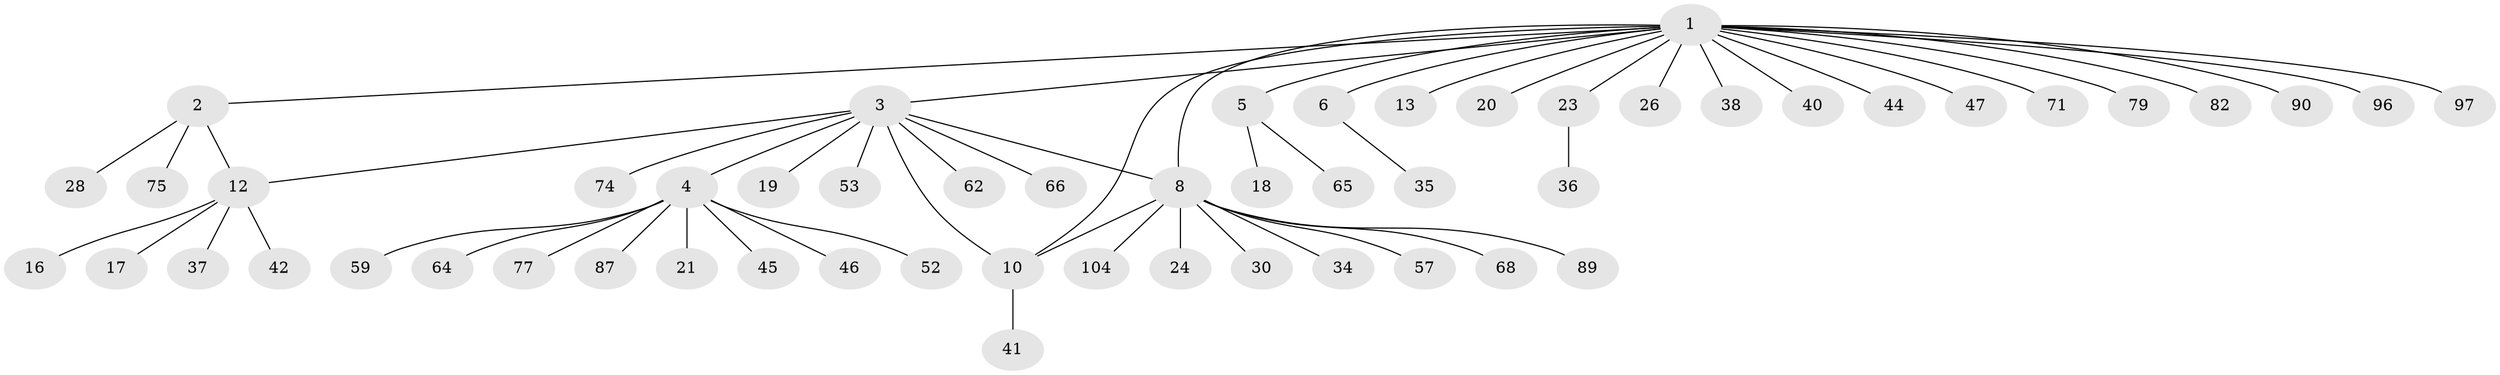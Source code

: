 // original degree distribution, {20: 0.009259259259259259, 4: 0.027777777777777776, 10: 0.027777777777777776, 3: 0.05555555555555555, 1: 0.6851851851851852, 7: 0.009259259259259259, 5: 0.009259259259259259, 6: 0.009259259259259259, 2: 0.1574074074074074, 16: 0.009259259259259259}
// Generated by graph-tools (version 1.1) at 2025/14/03/09/25 04:14:19]
// undirected, 54 vertices, 57 edges
graph export_dot {
graph [start="1"]
  node [color=gray90,style=filled];
  1;
  2;
  3;
  4 [super="+7+9"];
  5;
  6 [super="+32+88"];
  8;
  10 [super="+63+103"];
  12 [super="+14+67+94+105"];
  13 [super="+91"];
  16 [super="+80"];
  17;
  18 [super="+85"];
  19;
  20;
  21 [super="+29+22"];
  23 [super="+56"];
  24 [super="+86+107+33"];
  26;
  28;
  30 [super="+84+31"];
  34;
  35;
  36 [super="+72"];
  37;
  38;
  40;
  41 [super="+61+98"];
  42;
  44 [super="+76"];
  45 [super="+102"];
  46 [super="+58"];
  47 [super="+49"];
  52;
  53 [super="+70"];
  57;
  59;
  62 [super="+101"];
  64 [super="+99+100"];
  65;
  66;
  68 [super="+73"];
  71;
  74;
  75 [super="+81"];
  77;
  79;
  82;
  87;
  89;
  90;
  96;
  97;
  104;
  1 -- 2;
  1 -- 3;
  1 -- 5;
  1 -- 6;
  1 -- 8;
  1 -- 10;
  1 -- 13;
  1 -- 20;
  1 -- 23;
  1 -- 26;
  1 -- 38;
  1 -- 40;
  1 -- 44;
  1 -- 47;
  1 -- 71;
  1 -- 79;
  1 -- 82;
  1 -- 90;
  1 -- 96;
  1 -- 97;
  2 -- 12;
  2 -- 28;
  2 -- 75;
  3 -- 4;
  3 -- 8;
  3 -- 19;
  3 -- 53;
  3 -- 62;
  3 -- 66;
  3 -- 74;
  3 -- 10;
  3 -- 12;
  4 -- 21;
  4 -- 45;
  4 -- 52;
  4 -- 59;
  4 -- 64;
  4 -- 77;
  4 -- 87;
  4 -- 46;
  5 -- 18;
  5 -- 65;
  6 -- 35;
  8 -- 10;
  8 -- 24;
  8 -- 30;
  8 -- 34;
  8 -- 57;
  8 -- 68;
  8 -- 89;
  8 -- 104;
  10 -- 41;
  12 -- 37;
  12 -- 16;
  12 -- 17;
  12 -- 42;
  23 -- 36;
}

